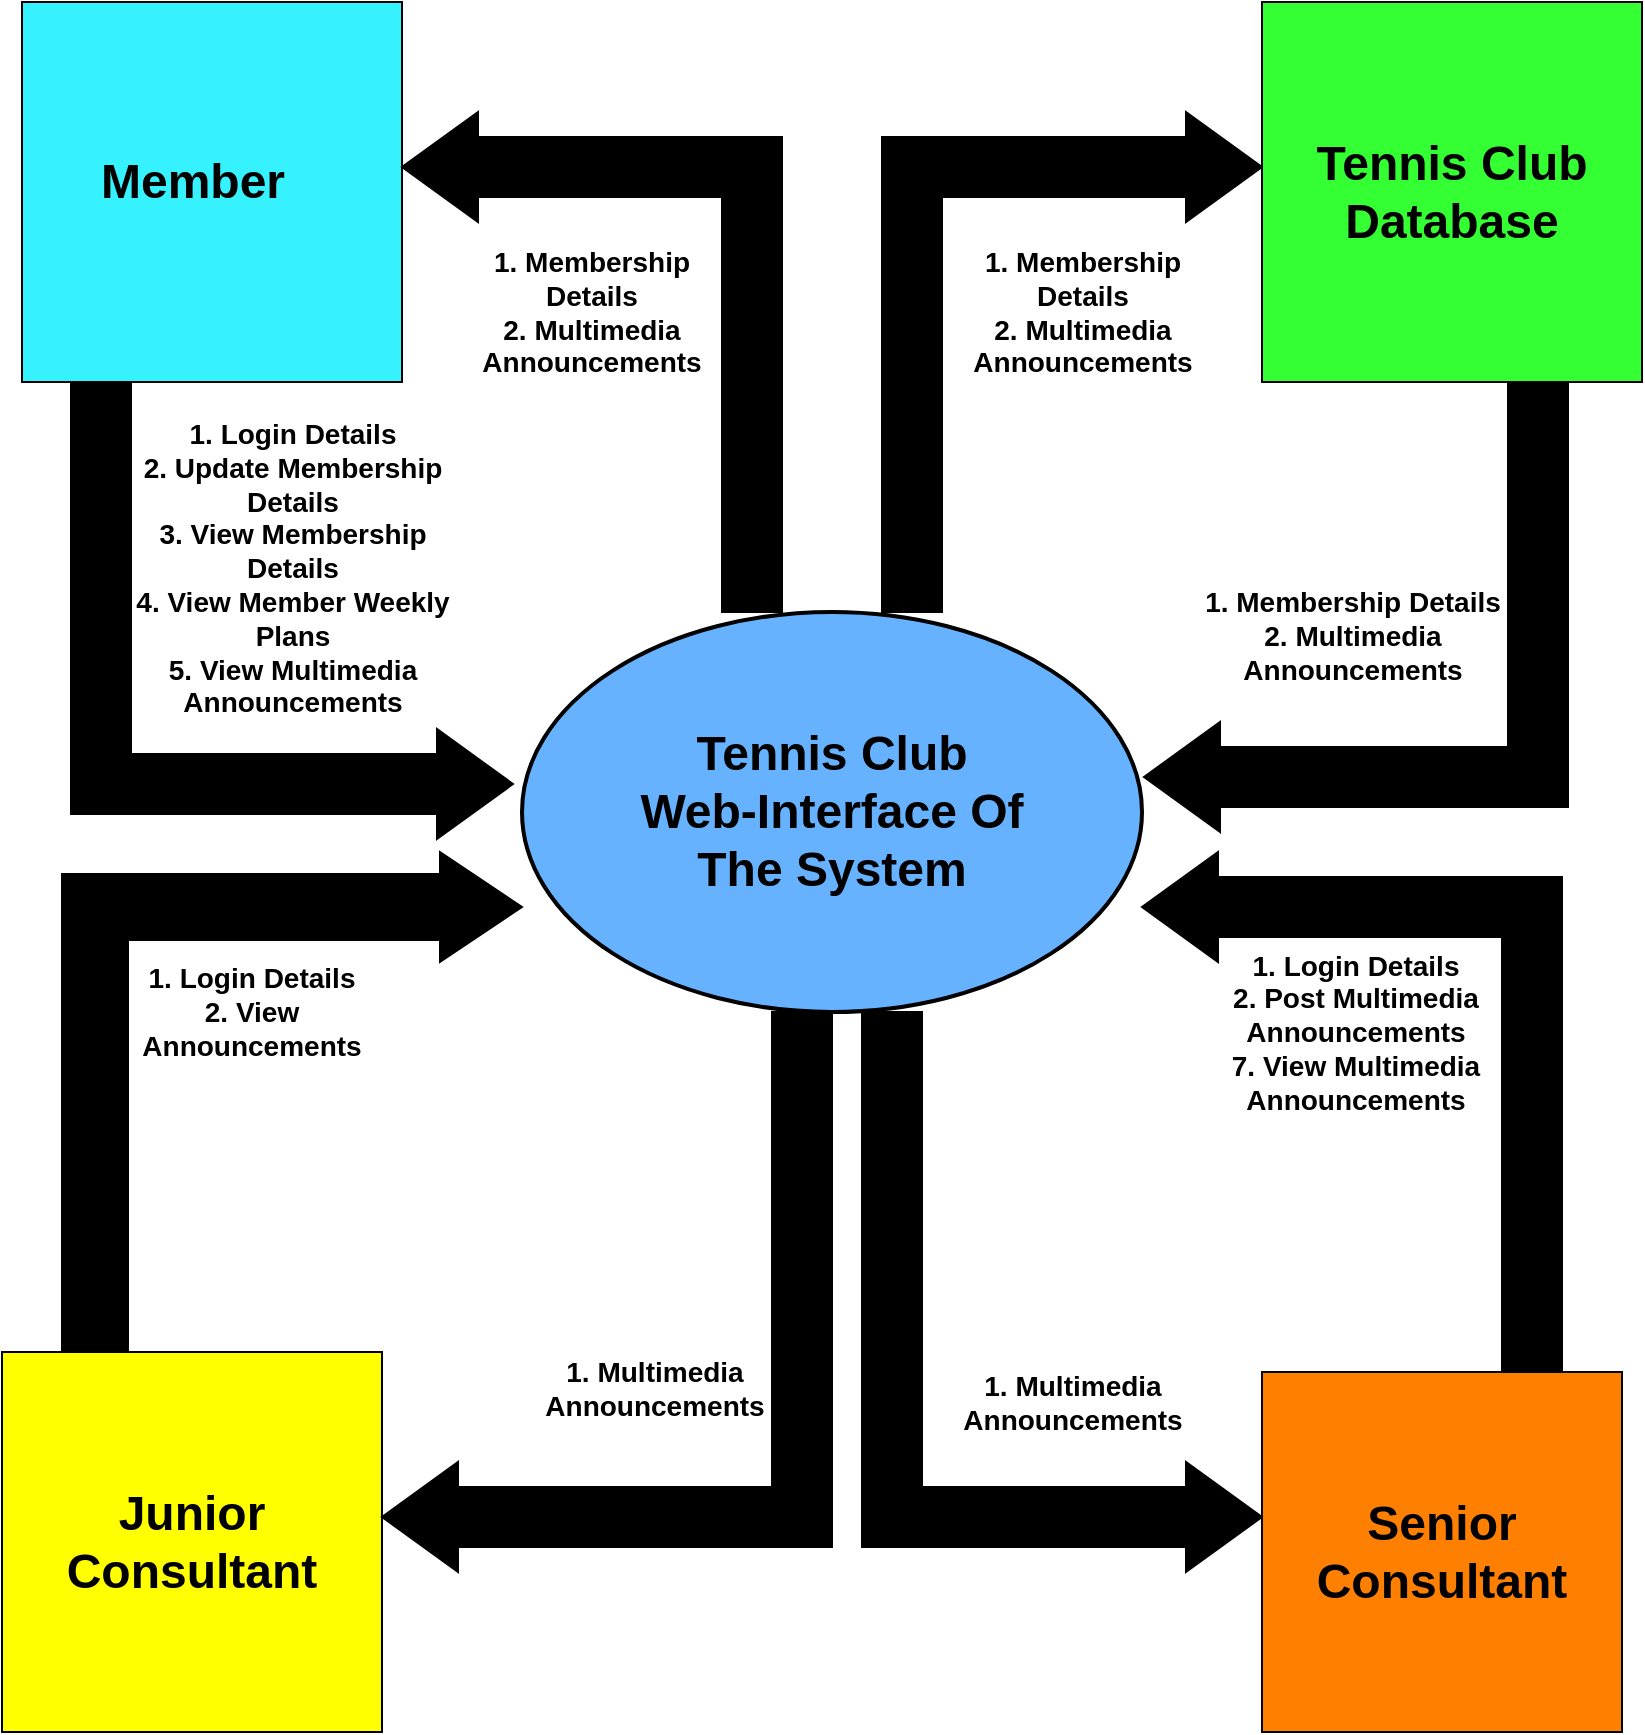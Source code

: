 <mxfile version="12.6.1" type="device"><diagram id="sgxwPJsT3hWHpRZ2bdoN" name="Page-1"><mxGraphModel dx="1021" dy="1728" grid="1" gridSize="10" guides="1" tooltips="1" connect="1" arrows="1" fold="1" page="1" pageScale="1" pageWidth="850" pageHeight="1100" math="0" shadow="0"><root><mxCell id="0"/><mxCell id="1" parent="0"/><mxCell id="1mv6-XIwkzDwqii-gs_n-3" value="" style="verticalLabelPosition=bottom;verticalAlign=top;html=1;strokeWidth=2;shape=mxgraph.flowchart.on-page_reference;fillColor=#66B2FF;" parent="1" vertex="1"><mxGeometry x="380" y="190" width="310" height="200" as="geometry"/></mxCell><mxCell id="1mv6-XIwkzDwqii-gs_n-5" value="" style="html=1;shadow=0;dashed=0;align=center;verticalAlign=middle;shape=mxgraph.arrows2.bendArrow;dy=15;dx=38;notch=0;arrowHead=55;rounded=0;direction=south;rotation=-90;flipH=1;fillColor=#000000;" parent="1" vertex="1"><mxGeometry x="144.5" y="72.5" width="241" height="221" as="geometry"/></mxCell><mxCell id="1mv6-XIwkzDwqii-gs_n-6" value="" style="whiteSpace=wrap;html=1;aspect=fixed;fillColor=#36F2FF;" parent="1" vertex="1"><mxGeometry x="130" y="-115" width="190" height="190" as="geometry"/></mxCell><mxCell id="1mv6-XIwkzDwqii-gs_n-9" value="" style="html=1;shadow=0;dashed=0;align=center;verticalAlign=middle;shape=mxgraph.arrows2.bendArrow;dy=15;dx=38;notch=0;arrowHead=55;rounded=0;flipV=0;flipH=1;fillColor=#000000;" parent="1" vertex="1"><mxGeometry x="320" y="-60" width="190" height="250" as="geometry"/></mxCell><mxCell id="1mv6-XIwkzDwqii-gs_n-10" value="" style="html=1;shadow=0;dashed=0;align=center;verticalAlign=middle;shape=mxgraph.arrows2.bendArrow;dy=15;dx=38;notch=0;arrowHead=55;rounded=0;fillColor=#000000;" parent="1" vertex="1"><mxGeometry x="560" y="-60" width="190" height="250" as="geometry"/></mxCell><mxCell id="1mv6-XIwkzDwqii-gs_n-12" value="&lt;h1&gt;Tennis Club Database&lt;/h1&gt;" style="whiteSpace=wrap;html=1;aspect=fixed;fillColor=#33FF33;" parent="1" vertex="1"><mxGeometry x="750" y="-115" width="190" height="190" as="geometry"/></mxCell><mxCell id="1mv6-XIwkzDwqii-gs_n-14" value="" style="html=1;shadow=0;dashed=0;align=center;verticalAlign=middle;shape=mxgraph.arrows2.bendArrow;dy=15;dx=38;notch=0;arrowHead=55;rounded=0;flipV=0;rotation=180;flipH=0;fillColor=#000000;" parent="1" vertex="1"><mxGeometry x="691" y="75" width="212" height="225" as="geometry"/></mxCell><mxCell id="1mv6-XIwkzDwqii-gs_n-15" value="&lt;h1&gt;Junior Consultant&lt;/h1&gt;" style="whiteSpace=wrap;html=1;aspect=fixed;fillColor=#FFFF00;" parent="1" vertex="1"><mxGeometry x="120" y="560" width="190" height="190" as="geometry"/></mxCell><mxCell id="1mv6-XIwkzDwqii-gs_n-16" value="" style="html=1;shadow=0;dashed=0;align=center;verticalAlign=middle;shape=mxgraph.arrows2.bendArrow;dy=16.5;dx=41;notch=0;arrowHead=55;rounded=0;fillColor=#000000;" parent="1" vertex="1"><mxGeometry x="150" y="310" width="230" height="250" as="geometry"/></mxCell><mxCell id="1mv6-XIwkzDwqii-gs_n-17" value="" style="html=1;shadow=0;dashed=0;align=center;verticalAlign=middle;shape=mxgraph.arrows2.bendArrow;dy=15;dx=38;notch=0;arrowHead=55;rounded=0;flipH=1;flipV=1;fillColor=#000000;" parent="1" vertex="1"><mxGeometry x="310" y="390" width="225" height="280" as="geometry"/></mxCell><mxCell id="1mv6-XIwkzDwqii-gs_n-18" value="" style="html=1;shadow=0;dashed=0;align=center;verticalAlign=middle;shape=mxgraph.arrows2.bendArrow;dy=15;dx=38;notch=0;arrowHead=55;rounded=0;flipH=0;flipV=1;fillColor=#000000;" parent="1" vertex="1"><mxGeometry x="550" y="390" width="200" height="280" as="geometry"/></mxCell><mxCell id="1mv6-XIwkzDwqii-gs_n-19" value="&lt;h1&gt;Senior Consultant&lt;/h1&gt;" style="whiteSpace=wrap;html=1;aspect=fixed;fillColor=#FF8000;" parent="1" vertex="1"><mxGeometry x="750" y="570" width="180" height="180" as="geometry"/></mxCell><mxCell id="1mv6-XIwkzDwqii-gs_n-21" value="" style="html=1;shadow=0;dashed=0;align=center;verticalAlign=middle;shape=mxgraph.arrows2.bendArrow;dy=15;dx=38;notch=0;arrowHead=55;rounded=0;flipH=1;fillColor=#000000;" parent="1" vertex="1"><mxGeometry x="690" y="310" width="210" height="260" as="geometry"/></mxCell><mxCell id="1mv6-XIwkzDwqii-gs_n-22" value="1. Membership Details&lt;br&gt;2.&amp;nbsp;&lt;b&gt;Multimedia Announcements&lt;/b&gt;" style="text;html=1;strokeColor=none;fillColor=none;align=center;verticalAlign=middle;whiteSpace=wrap;rounded=0;fontSize=14;fontStyle=1" parent="1" vertex="1"><mxGeometry x="357" y="30" width="116" height="20" as="geometry"/></mxCell><mxCell id="1mv6-XIwkzDwqii-gs_n-25" value="&lt;h1&gt;Tennis Club Web-Interface Of The System&lt;/h1&gt;" style="text;html=1;strokeColor=none;fillColor=none;align=center;verticalAlign=middle;whiteSpace=wrap;rounded=0;" parent="1" vertex="1"><mxGeometry x="435" y="270" width="200" height="40" as="geometry"/></mxCell><mxCell id="1mv6-XIwkzDwqii-gs_n-27" value="&lt;h1&gt;Member&lt;/h1&gt;" style="text;html=1;strokeColor=none;fillColor=none;align=center;verticalAlign=middle;whiteSpace=wrap;rounded=0;" parent="1" vertex="1"><mxGeometry x="182.5" y="-35" width="65" height="20" as="geometry"/></mxCell><mxCell id="1mv6-XIwkzDwqii-gs_n-30" value="&lt;b&gt;1. Login Details&lt;br&gt;2. Update Membership Details&lt;br&gt;3. View Membership Details&lt;br&gt;4. View Member Weekly Plans&lt;br&gt;5.&amp;nbsp;&lt;/b&gt;&lt;b&gt;View Multimedia Announcements&lt;/b&gt;&lt;b&gt;&lt;br&gt;&lt;/b&gt;" style="text;html=1;strokeColor=none;fillColor=none;align=center;verticalAlign=middle;whiteSpace=wrap;rounded=0;fontSize=14;" parent="1" vertex="1"><mxGeometry x="182.5" y="140" width="165" height="56" as="geometry"/></mxCell><mxCell id="1mv6-XIwkzDwqii-gs_n-31" value="1. Membership Details&lt;br&gt;2.&amp;nbsp;&lt;b&gt;Multimedia Announcements&lt;/b&gt;" style="text;html=1;strokeColor=none;fillColor=none;align=center;verticalAlign=middle;whiteSpace=wrap;rounded=0;fontSize=14;fontStyle=1" parent="1" vertex="1"><mxGeometry x="587.5" y="-10" width="145" height="100" as="geometry"/></mxCell><mxCell id="1mv6-XIwkzDwqii-gs_n-32" value="1. Login Details&lt;br&gt;2. View Announcements" style="text;html=1;strokeColor=none;fillColor=none;align=center;verticalAlign=middle;whiteSpace=wrap;rounded=0;fontSize=14;fontStyle=1" parent="1" vertex="1"><mxGeometry x="170" y="360" width="150" height="60" as="geometry"/></mxCell><mxCell id="1mv6-XIwkzDwqii-gs_n-33" value="1.&amp;nbsp;&lt;b&gt;Multimedia Announcements&lt;/b&gt;" style="text;html=1;strokeColor=none;fillColor=none;align=center;verticalAlign=middle;whiteSpace=wrap;rounded=0;fontSize=14;fontStyle=1" parent="1" vertex="1"><mxGeometry x="400" y="520" width="93" height="115" as="geometry"/></mxCell><mxCell id="1mv6-XIwkzDwqii-gs_n-34" value="1.&amp;nbsp;&lt;b&gt;Multimedia Announcements&lt;/b&gt;" style="text;html=1;strokeColor=none;fillColor=none;align=center;verticalAlign=middle;whiteSpace=wrap;rounded=0;fontSize=14;fontStyle=1" parent="1" vertex="1"><mxGeometry x="577.5" y="535" width="155" height="100" as="geometry"/></mxCell><mxCell id="1mv6-XIwkzDwqii-gs_n-35" value="1. Login Details&lt;br&gt;2. Post&amp;nbsp;&lt;b&gt;Multimedia Announcements&lt;/b&gt;&lt;br&gt;7. View Multimedia Announcements" style="text;html=1;strokeColor=none;fillColor=none;align=center;verticalAlign=middle;whiteSpace=wrap;rounded=0;fontSize=14;fontStyle=1" parent="1" vertex="1"><mxGeometry x="727" y="380" width="140" height="40" as="geometry"/></mxCell><mxCell id="1mv6-XIwkzDwqii-gs_n-38" value="1. Membership Details&lt;br&gt;2.&amp;nbsp;&lt;b&gt;Multimedia Announcements&lt;/b&gt;" style="text;html=1;strokeColor=none;fillColor=none;align=center;verticalAlign=middle;whiteSpace=wrap;rounded=0;fontSize=14;fontStyle=1" parent="1" vertex="1"><mxGeometry x="714.5" y="140" width="161" height="123" as="geometry"/></mxCell></root></mxGraphModel></diagram></mxfile>